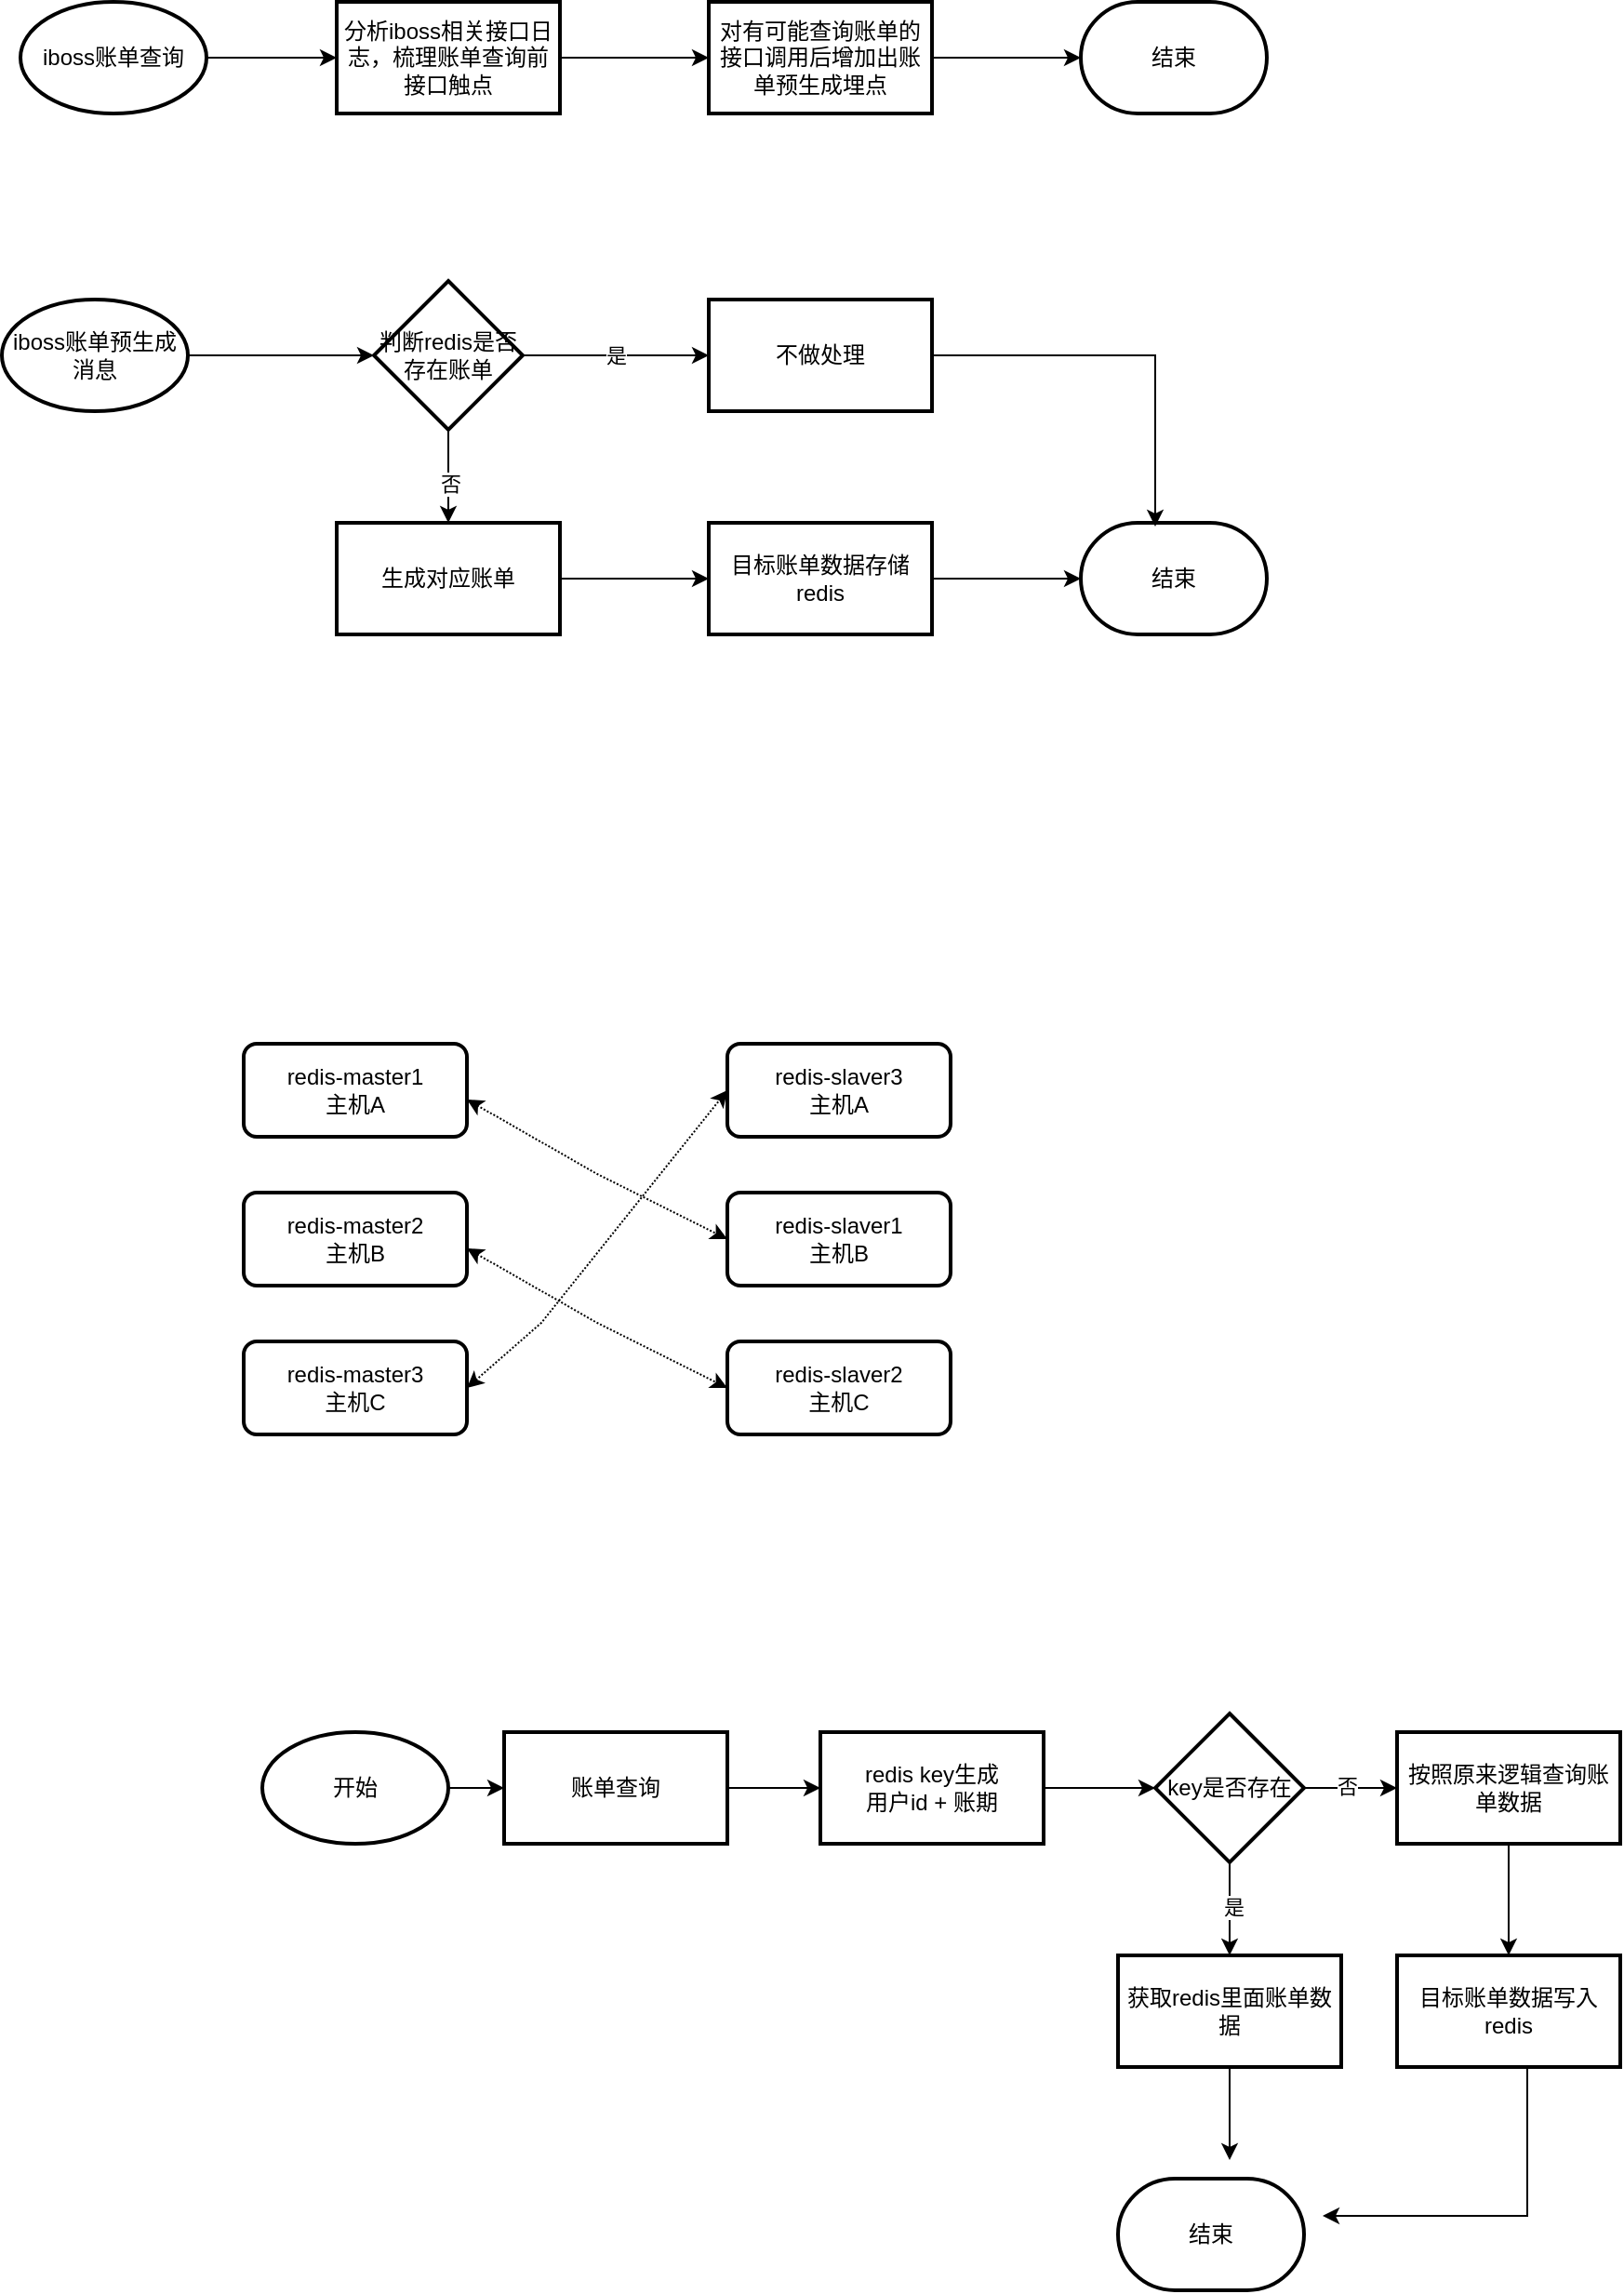 <mxfile version="26.0.6">
  <diagram name="第 1 页" id="CcIQUnKUEqkTRxklzS6k">
    <mxGraphModel dx="1026" dy="571" grid="1" gridSize="10" guides="1" tooltips="1" connect="1" arrows="1" fold="1" page="1" pageScale="1" pageWidth="827" pageHeight="1169" math="0" shadow="0">
      <root>
        <mxCell id="0" />
        <mxCell id="1" parent="0" />
        <mxCell id="8wQ5dv-w8WsZKZJ2RTjU-3" value="" style="edgeStyle=orthogonalEdgeStyle;rounded=0;orthogonalLoop=1;jettySize=auto;html=1;" edge="1" parent="1" source="8wQ5dv-w8WsZKZJ2RTjU-1" target="8wQ5dv-w8WsZKZJ2RTjU-2">
          <mxGeometry relative="1" as="geometry" />
        </mxCell>
        <mxCell id="8wQ5dv-w8WsZKZJ2RTjU-1" value="iboss账单查询" style="strokeWidth=2;html=1;shape=mxgraph.flowchart.start_1;whiteSpace=wrap;" vertex="1" parent="1">
          <mxGeometry x="70" y="270" width="100" height="60" as="geometry" />
        </mxCell>
        <mxCell id="8wQ5dv-w8WsZKZJ2RTjU-7" value="" style="edgeStyle=orthogonalEdgeStyle;rounded=0;orthogonalLoop=1;jettySize=auto;html=1;" edge="1" parent="1" source="8wQ5dv-w8WsZKZJ2RTjU-2" target="8wQ5dv-w8WsZKZJ2RTjU-6">
          <mxGeometry relative="1" as="geometry" />
        </mxCell>
        <mxCell id="8wQ5dv-w8WsZKZJ2RTjU-2" value="分析iboss相关接口日志，梳理账单查询前接口触点" style="whiteSpace=wrap;html=1;strokeWidth=2;" vertex="1" parent="1">
          <mxGeometry x="240" y="270" width="120" height="60" as="geometry" />
        </mxCell>
        <mxCell id="8wQ5dv-w8WsZKZJ2RTjU-9" value="" style="edgeStyle=orthogonalEdgeStyle;rounded=0;orthogonalLoop=1;jettySize=auto;html=1;" edge="1" parent="1" source="8wQ5dv-w8WsZKZJ2RTjU-6" target="8wQ5dv-w8WsZKZJ2RTjU-8">
          <mxGeometry relative="1" as="geometry" />
        </mxCell>
        <mxCell id="8wQ5dv-w8WsZKZJ2RTjU-6" value="对有可能查询账单的接口调用后增加出账单预生成埋点" style="whiteSpace=wrap;html=1;strokeWidth=2;" vertex="1" parent="1">
          <mxGeometry x="440" y="270" width="120" height="60" as="geometry" />
        </mxCell>
        <mxCell id="8wQ5dv-w8WsZKZJ2RTjU-8" value="结束" style="strokeWidth=2;html=1;shape=mxgraph.flowchart.terminator;whiteSpace=wrap;" vertex="1" parent="1">
          <mxGeometry x="640" y="270" width="100" height="60" as="geometry" />
        </mxCell>
        <mxCell id="8wQ5dv-w8WsZKZJ2RTjU-14" value="" style="edgeStyle=orthogonalEdgeStyle;rounded=0;orthogonalLoop=1;jettySize=auto;html=1;" edge="1" parent="1" source="8wQ5dv-w8WsZKZJ2RTjU-10" target="8wQ5dv-w8WsZKZJ2RTjU-13">
          <mxGeometry relative="1" as="geometry" />
        </mxCell>
        <mxCell id="8wQ5dv-w8WsZKZJ2RTjU-10" value="iboss账单预生成消息" style="strokeWidth=2;html=1;shape=mxgraph.flowchart.start_1;whiteSpace=wrap;" vertex="1" parent="1">
          <mxGeometry x="60" y="430" width="100" height="60" as="geometry" />
        </mxCell>
        <mxCell id="8wQ5dv-w8WsZKZJ2RTjU-16" value="是" style="edgeStyle=orthogonalEdgeStyle;rounded=0;orthogonalLoop=1;jettySize=auto;html=1;" edge="1" parent="1" source="8wQ5dv-w8WsZKZJ2RTjU-13" target="8wQ5dv-w8WsZKZJ2RTjU-15">
          <mxGeometry relative="1" as="geometry">
            <Array as="points">
              <mxPoint x="350" y="460" />
              <mxPoint x="350" y="460" />
            </Array>
          </mxGeometry>
        </mxCell>
        <mxCell id="8wQ5dv-w8WsZKZJ2RTjU-19" value="" style="edgeStyle=orthogonalEdgeStyle;rounded=0;orthogonalLoop=1;jettySize=auto;html=1;" edge="1" parent="1" source="8wQ5dv-w8WsZKZJ2RTjU-13" target="8wQ5dv-w8WsZKZJ2RTjU-18">
          <mxGeometry relative="1" as="geometry" />
        </mxCell>
        <mxCell id="8wQ5dv-w8WsZKZJ2RTjU-20" value="否" style="edgeLabel;html=1;align=center;verticalAlign=middle;resizable=0;points=[];" vertex="1" connectable="0" parent="8wQ5dv-w8WsZKZJ2RTjU-19">
          <mxGeometry x="0.156" y="1" relative="1" as="geometry">
            <mxPoint as="offset" />
          </mxGeometry>
        </mxCell>
        <mxCell id="8wQ5dv-w8WsZKZJ2RTjU-13" value="判断redis是否存在账单" style="rhombus;whiteSpace=wrap;html=1;strokeWidth=2;" vertex="1" parent="1">
          <mxGeometry x="260" y="420" width="80" height="80" as="geometry" />
        </mxCell>
        <mxCell id="8wQ5dv-w8WsZKZJ2RTjU-15" value="不做处理" style="whiteSpace=wrap;html=1;strokeWidth=2;" vertex="1" parent="1">
          <mxGeometry x="440" y="430" width="120" height="60" as="geometry" />
        </mxCell>
        <mxCell id="8wQ5dv-w8WsZKZJ2RTjU-22" value="" style="edgeStyle=orthogonalEdgeStyle;rounded=0;orthogonalLoop=1;jettySize=auto;html=1;" edge="1" parent="1" source="8wQ5dv-w8WsZKZJ2RTjU-18" target="8wQ5dv-w8WsZKZJ2RTjU-21">
          <mxGeometry relative="1" as="geometry" />
        </mxCell>
        <mxCell id="8wQ5dv-w8WsZKZJ2RTjU-18" value="生成对应账单" style="whiteSpace=wrap;html=1;strokeWidth=2;" vertex="1" parent="1">
          <mxGeometry x="240" y="550" width="120" height="60" as="geometry" />
        </mxCell>
        <mxCell id="8wQ5dv-w8WsZKZJ2RTjU-21" value="目标账单数据存储redis" style="whiteSpace=wrap;html=1;strokeWidth=2;" vertex="1" parent="1">
          <mxGeometry x="440" y="550" width="120" height="60" as="geometry" />
        </mxCell>
        <mxCell id="8wQ5dv-w8WsZKZJ2RTjU-23" value="结束" style="strokeWidth=2;html=1;shape=mxgraph.flowchart.terminator;whiteSpace=wrap;" vertex="1" parent="1">
          <mxGeometry x="640" y="550" width="100" height="60" as="geometry" />
        </mxCell>
        <mxCell id="8wQ5dv-w8WsZKZJ2RTjU-24" style="edgeStyle=orthogonalEdgeStyle;rounded=0;orthogonalLoop=1;jettySize=auto;html=1;entryX=0;entryY=0.5;entryDx=0;entryDy=0;entryPerimeter=0;" edge="1" parent="1" source="8wQ5dv-w8WsZKZJ2RTjU-21" target="8wQ5dv-w8WsZKZJ2RTjU-23">
          <mxGeometry relative="1" as="geometry" />
        </mxCell>
        <mxCell id="8wQ5dv-w8WsZKZJ2RTjU-25" style="edgeStyle=orthogonalEdgeStyle;rounded=0;orthogonalLoop=1;jettySize=auto;html=1;entryX=0.4;entryY=0.033;entryDx=0;entryDy=0;entryPerimeter=0;" edge="1" parent="1" source="8wQ5dv-w8WsZKZJ2RTjU-15" target="8wQ5dv-w8WsZKZJ2RTjU-23">
          <mxGeometry relative="1" as="geometry" />
        </mxCell>
        <mxCell id="8wQ5dv-w8WsZKZJ2RTjU-26" value="redis-master1&lt;br&gt;主机A" style="rounded=1;whiteSpace=wrap;html=1;absoluteArcSize=1;arcSize=14;strokeWidth=2;" vertex="1" parent="1">
          <mxGeometry x="190" y="830" width="120" height="50" as="geometry" />
        </mxCell>
        <mxCell id="8wQ5dv-w8WsZKZJ2RTjU-28" value="redis-master2&lt;br&gt;主机B" style="rounded=1;whiteSpace=wrap;html=1;absoluteArcSize=1;arcSize=14;strokeWidth=2;" vertex="1" parent="1">
          <mxGeometry x="190" y="910" width="120" height="50" as="geometry" />
        </mxCell>
        <mxCell id="8wQ5dv-w8WsZKZJ2RTjU-29" value="redis-master3&lt;br&gt;主机C" style="rounded=1;whiteSpace=wrap;html=1;absoluteArcSize=1;arcSize=14;strokeWidth=2;" vertex="1" parent="1">
          <mxGeometry x="190" y="990" width="120" height="50" as="geometry" />
        </mxCell>
        <mxCell id="8wQ5dv-w8WsZKZJ2RTjU-30" value="redis-slaver1&lt;br&gt;主机B" style="rounded=1;whiteSpace=wrap;html=1;absoluteArcSize=1;arcSize=14;strokeWidth=2;" vertex="1" parent="1">
          <mxGeometry x="450" y="910" width="120" height="50" as="geometry" />
        </mxCell>
        <mxCell id="8wQ5dv-w8WsZKZJ2RTjU-31" value="redis-slaver2&lt;br&gt;主机C" style="rounded=1;whiteSpace=wrap;html=1;absoluteArcSize=1;arcSize=14;strokeWidth=2;" vertex="1" parent="1">
          <mxGeometry x="450" y="990" width="120" height="50" as="geometry" />
        </mxCell>
        <mxCell id="8wQ5dv-w8WsZKZJ2RTjU-32" value="redis-slaver3&lt;br&gt;主机A" style="rounded=1;whiteSpace=wrap;html=1;absoluteArcSize=1;arcSize=14;strokeWidth=2;" vertex="1" parent="1">
          <mxGeometry x="450" y="830" width="120" height="50" as="geometry" />
        </mxCell>
        <mxCell id="8wQ5dv-w8WsZKZJ2RTjU-38" value="" style="endArrow=classic;startArrow=classic;html=1;rounded=0;entryX=0;entryY=0.5;entryDx=0;entryDy=0;dashed=1;dashPattern=1 1;" edge="1" parent="1" target="8wQ5dv-w8WsZKZJ2RTjU-30">
          <mxGeometry width="50" height="50" relative="1" as="geometry">
            <mxPoint x="310" y="860" as="sourcePoint" />
            <mxPoint x="360" y="810" as="targetPoint" />
            <Array as="points">
              <mxPoint x="380" y="900" />
            </Array>
          </mxGeometry>
        </mxCell>
        <mxCell id="8wQ5dv-w8WsZKZJ2RTjU-39" value="" style="endArrow=classic;startArrow=classic;html=1;rounded=0;entryX=0;entryY=0.5;entryDx=0;entryDy=0;dashed=1;dashPattern=1 1;" edge="1" parent="1">
          <mxGeometry width="50" height="50" relative="1" as="geometry">
            <mxPoint x="310" y="940" as="sourcePoint" />
            <mxPoint x="450" y="1015" as="targetPoint" />
            <Array as="points">
              <mxPoint x="380" y="980" />
            </Array>
          </mxGeometry>
        </mxCell>
        <mxCell id="8wQ5dv-w8WsZKZJ2RTjU-42" value="" style="endArrow=classic;startArrow=classic;html=1;rounded=0;entryX=0;entryY=0.5;entryDx=0;entryDy=0;dashed=1;dashPattern=1 1;exitX=1;exitY=0.5;exitDx=0;exitDy=0;" edge="1" parent="1" source="8wQ5dv-w8WsZKZJ2RTjU-29" target="8wQ5dv-w8WsZKZJ2RTjU-32">
          <mxGeometry width="50" height="50" relative="1" as="geometry">
            <mxPoint x="310" y="1020" as="sourcePoint" />
            <mxPoint x="450" y="1095" as="targetPoint" />
            <Array as="points">
              <mxPoint x="350" y="980" />
            </Array>
          </mxGeometry>
        </mxCell>
        <mxCell id="8wQ5dv-w8WsZKZJ2RTjU-45" value="" style="edgeStyle=orthogonalEdgeStyle;rounded=0;orthogonalLoop=1;jettySize=auto;html=1;" edge="1" parent="1" source="8wQ5dv-w8WsZKZJ2RTjU-43" target="8wQ5dv-w8WsZKZJ2RTjU-44">
          <mxGeometry relative="1" as="geometry" />
        </mxCell>
        <mxCell id="8wQ5dv-w8WsZKZJ2RTjU-43" value="开始" style="strokeWidth=2;html=1;shape=mxgraph.flowchart.start_1;whiteSpace=wrap;" vertex="1" parent="1">
          <mxGeometry x="200" y="1200" width="100" height="60" as="geometry" />
        </mxCell>
        <mxCell id="8wQ5dv-w8WsZKZJ2RTjU-49" value="" style="edgeStyle=orthogonalEdgeStyle;rounded=0;orthogonalLoop=1;jettySize=auto;html=1;" edge="1" parent="1" source="8wQ5dv-w8WsZKZJ2RTjU-44" target="8wQ5dv-w8WsZKZJ2RTjU-48">
          <mxGeometry relative="1" as="geometry" />
        </mxCell>
        <mxCell id="8wQ5dv-w8WsZKZJ2RTjU-44" value="账单查询" style="whiteSpace=wrap;html=1;strokeWidth=2;" vertex="1" parent="1">
          <mxGeometry x="330" y="1200" width="120" height="60" as="geometry" />
        </mxCell>
        <mxCell id="8wQ5dv-w8WsZKZJ2RTjU-51" value="" style="edgeStyle=orthogonalEdgeStyle;rounded=0;orthogonalLoop=1;jettySize=auto;html=1;" edge="1" parent="1" source="8wQ5dv-w8WsZKZJ2RTjU-48" target="8wQ5dv-w8WsZKZJ2RTjU-50">
          <mxGeometry relative="1" as="geometry" />
        </mxCell>
        <mxCell id="8wQ5dv-w8WsZKZJ2RTjU-48" value="redis key生成&lt;br&gt;用户id + 账期" style="whiteSpace=wrap;html=1;strokeWidth=2;" vertex="1" parent="1">
          <mxGeometry x="500" y="1200" width="120" height="60" as="geometry" />
        </mxCell>
        <mxCell id="8wQ5dv-w8WsZKZJ2RTjU-53" value="" style="edgeStyle=orthogonalEdgeStyle;rounded=0;orthogonalLoop=1;jettySize=auto;html=1;" edge="1" parent="1" source="8wQ5dv-w8WsZKZJ2RTjU-50" target="8wQ5dv-w8WsZKZJ2RTjU-52">
          <mxGeometry relative="1" as="geometry" />
        </mxCell>
        <mxCell id="8wQ5dv-w8WsZKZJ2RTjU-54" value="是" style="edgeLabel;html=1;align=center;verticalAlign=middle;resizable=0;points=[];" vertex="1" connectable="0" parent="8wQ5dv-w8WsZKZJ2RTjU-53">
          <mxGeometry x="-0.04" y="2" relative="1" as="geometry">
            <mxPoint as="offset" />
          </mxGeometry>
        </mxCell>
        <mxCell id="8wQ5dv-w8WsZKZJ2RTjU-56" value="" style="edgeStyle=orthogonalEdgeStyle;rounded=0;orthogonalLoop=1;jettySize=auto;html=1;" edge="1" parent="1" source="8wQ5dv-w8WsZKZJ2RTjU-50" target="8wQ5dv-w8WsZKZJ2RTjU-55">
          <mxGeometry relative="1" as="geometry" />
        </mxCell>
        <mxCell id="8wQ5dv-w8WsZKZJ2RTjU-57" value="否" style="edgeLabel;html=1;align=center;verticalAlign=middle;resizable=0;points=[];" vertex="1" connectable="0" parent="8wQ5dv-w8WsZKZJ2RTjU-56">
          <mxGeometry x="-0.08" y="1" relative="1" as="geometry">
            <mxPoint as="offset" />
          </mxGeometry>
        </mxCell>
        <mxCell id="8wQ5dv-w8WsZKZJ2RTjU-50" value="key是否存在" style="rhombus;whiteSpace=wrap;html=1;strokeWidth=2;" vertex="1" parent="1">
          <mxGeometry x="680" y="1190" width="80" height="80" as="geometry" />
        </mxCell>
        <mxCell id="8wQ5dv-w8WsZKZJ2RTjU-61" value="" style="edgeStyle=orthogonalEdgeStyle;rounded=0;orthogonalLoop=1;jettySize=auto;html=1;" edge="1" parent="1" source="8wQ5dv-w8WsZKZJ2RTjU-52">
          <mxGeometry relative="1" as="geometry">
            <mxPoint x="720" y="1430" as="targetPoint" />
          </mxGeometry>
        </mxCell>
        <mxCell id="8wQ5dv-w8WsZKZJ2RTjU-52" value="获取redis里面账单数据" style="whiteSpace=wrap;html=1;strokeWidth=2;" vertex="1" parent="1">
          <mxGeometry x="660" y="1320" width="120" height="60" as="geometry" />
        </mxCell>
        <mxCell id="8wQ5dv-w8WsZKZJ2RTjU-59" value="" style="edgeStyle=orthogonalEdgeStyle;rounded=0;orthogonalLoop=1;jettySize=auto;html=1;" edge="1" parent="1" source="8wQ5dv-w8WsZKZJ2RTjU-55" target="8wQ5dv-w8WsZKZJ2RTjU-58">
          <mxGeometry relative="1" as="geometry" />
        </mxCell>
        <mxCell id="8wQ5dv-w8WsZKZJ2RTjU-55" value="按照原来逻辑查询账单数据" style="whiteSpace=wrap;html=1;strokeWidth=2;" vertex="1" parent="1">
          <mxGeometry x="810" y="1200" width="120" height="60" as="geometry" />
        </mxCell>
        <mxCell id="8wQ5dv-w8WsZKZJ2RTjU-58" value="目标账单数据写入redis" style="whiteSpace=wrap;html=1;strokeWidth=2;" vertex="1" parent="1">
          <mxGeometry x="810" y="1320" width="120" height="60" as="geometry" />
        </mxCell>
        <mxCell id="8wQ5dv-w8WsZKZJ2RTjU-62" style="edgeStyle=orthogonalEdgeStyle;rounded=0;orthogonalLoop=1;jettySize=auto;html=1;entryX=1;entryY=0.5;entryDx=0;entryDy=0;entryPerimeter=0;" edge="1" parent="1" source="8wQ5dv-w8WsZKZJ2RTjU-58">
          <mxGeometry relative="1" as="geometry">
            <mxPoint x="770" y="1460" as="targetPoint" />
            <Array as="points">
              <mxPoint x="880" y="1460" />
            </Array>
          </mxGeometry>
        </mxCell>
        <mxCell id="8wQ5dv-w8WsZKZJ2RTjU-63" value="结束" style="strokeWidth=2;html=1;shape=mxgraph.flowchart.terminator;whiteSpace=wrap;" vertex="1" parent="1">
          <mxGeometry x="660" y="1440" width="100" height="60" as="geometry" />
        </mxCell>
      </root>
    </mxGraphModel>
  </diagram>
</mxfile>
